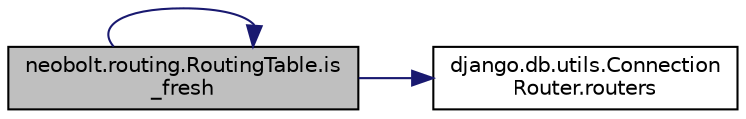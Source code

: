 digraph "neobolt.routing.RoutingTable.is_fresh"
{
 // LATEX_PDF_SIZE
  edge [fontname="Helvetica",fontsize="10",labelfontname="Helvetica",labelfontsize="10"];
  node [fontname="Helvetica",fontsize="10",shape=record];
  rankdir="LR";
  Node1 [label="neobolt.routing.RoutingTable.is\l_fresh",height=0.2,width=0.4,color="black", fillcolor="grey75", style="filled", fontcolor="black",tooltip=" "];
  Node1 -> Node1 [color="midnightblue",fontsize="10",style="solid",fontname="Helvetica"];
  Node1 -> Node2 [color="midnightblue",fontsize="10",style="solid",fontname="Helvetica"];
  Node2 [label="django.db.utils.Connection\lRouter.routers",height=0.2,width=0.4,color="black", fillcolor="white", style="filled",URL="$dc/d1d/classdjango_1_1db_1_1utils_1_1_connection_router.html#aa792addbc18a53b5fd2bcc746320768b",tooltip=" "];
}
